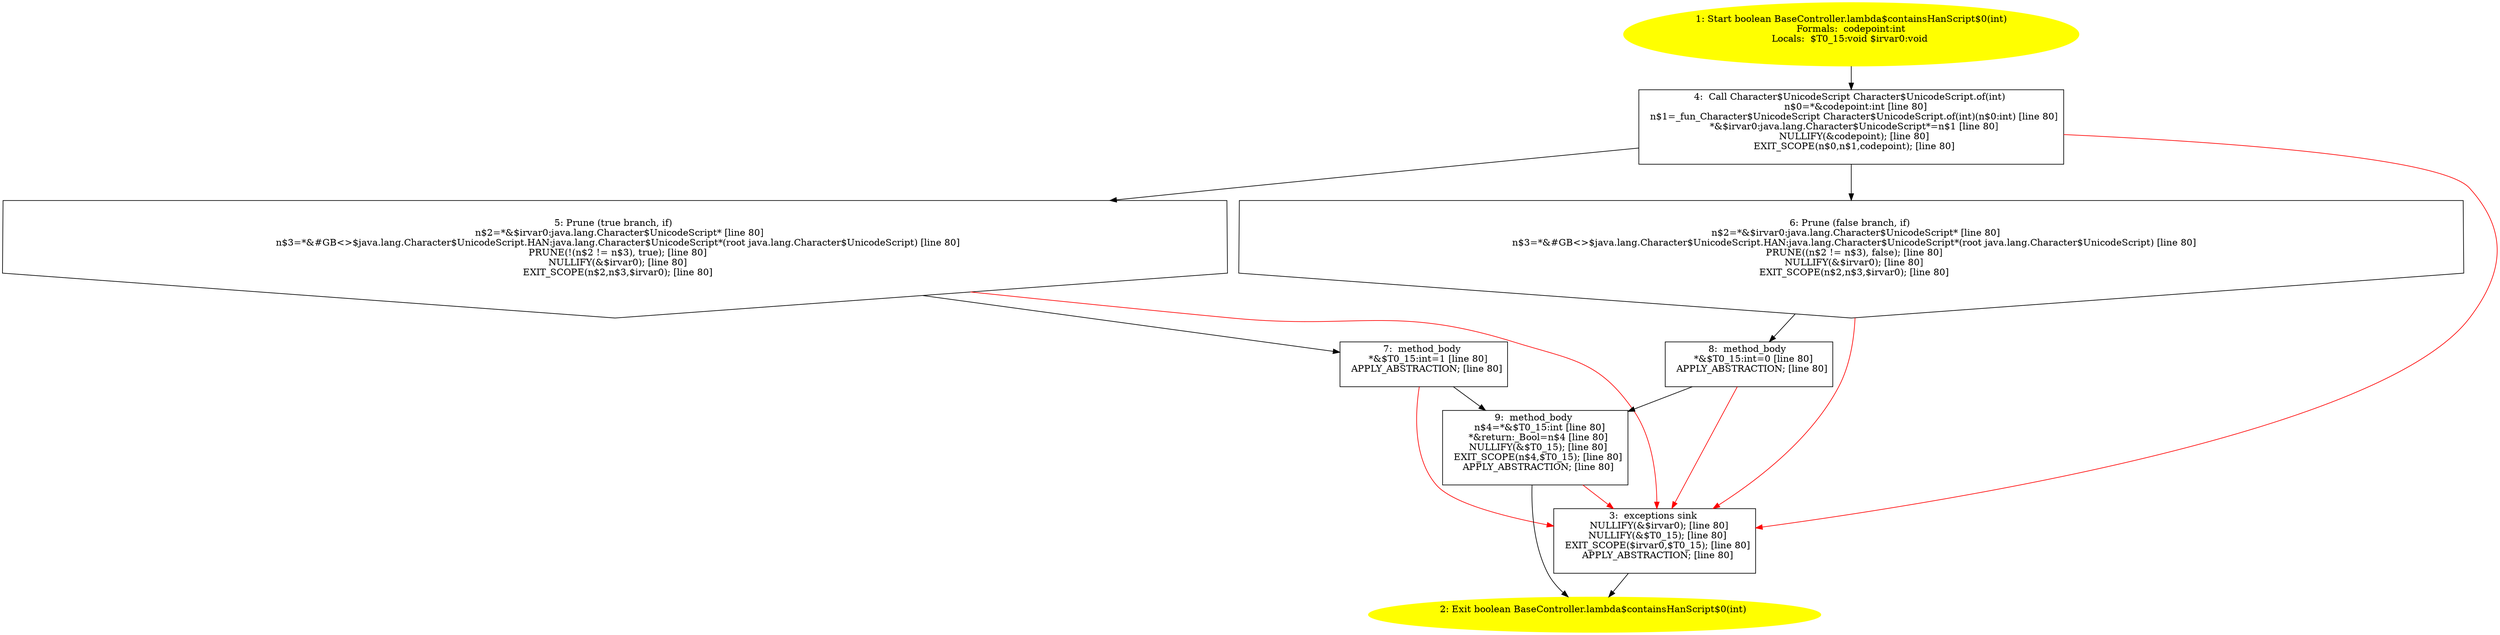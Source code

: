 /* @generated */
digraph cfg {
"com.zrlog.web.controller.BaseController.lambda$containsHanScript$0(int):boolean.c8b3397ebb8365d076f158a362991148_1" [label="1: Start boolean BaseController.lambda$containsHanScript$0(int)\nFormals:  codepoint:int\nLocals:  $T0_15:void $irvar0:void \n  " color=yellow style=filled]
	

	 "com.zrlog.web.controller.BaseController.lambda$containsHanScript$0(int):boolean.c8b3397ebb8365d076f158a362991148_1" -> "com.zrlog.web.controller.BaseController.lambda$containsHanScript$0(int):boolean.c8b3397ebb8365d076f158a362991148_4" ;
"com.zrlog.web.controller.BaseController.lambda$containsHanScript$0(int):boolean.c8b3397ebb8365d076f158a362991148_2" [label="2: Exit boolean BaseController.lambda$containsHanScript$0(int) \n  " color=yellow style=filled]
	

"com.zrlog.web.controller.BaseController.lambda$containsHanScript$0(int):boolean.c8b3397ebb8365d076f158a362991148_3" [label="3:  exceptions sink \n   NULLIFY(&$irvar0); [line 80]\n  NULLIFY(&$T0_15); [line 80]\n  EXIT_SCOPE($irvar0,$T0_15); [line 80]\n  APPLY_ABSTRACTION; [line 80]\n " shape="box"]
	

	 "com.zrlog.web.controller.BaseController.lambda$containsHanScript$0(int):boolean.c8b3397ebb8365d076f158a362991148_3" -> "com.zrlog.web.controller.BaseController.lambda$containsHanScript$0(int):boolean.c8b3397ebb8365d076f158a362991148_2" ;
"com.zrlog.web.controller.BaseController.lambda$containsHanScript$0(int):boolean.c8b3397ebb8365d076f158a362991148_4" [label="4:  Call Character$UnicodeScript Character$UnicodeScript.of(int) \n   n$0=*&codepoint:int [line 80]\n  n$1=_fun_Character$UnicodeScript Character$UnicodeScript.of(int)(n$0:int) [line 80]\n  *&$irvar0:java.lang.Character$UnicodeScript*=n$1 [line 80]\n  NULLIFY(&codepoint); [line 80]\n  EXIT_SCOPE(n$0,n$1,codepoint); [line 80]\n " shape="box"]
	

	 "com.zrlog.web.controller.BaseController.lambda$containsHanScript$0(int):boolean.c8b3397ebb8365d076f158a362991148_4" -> "com.zrlog.web.controller.BaseController.lambda$containsHanScript$0(int):boolean.c8b3397ebb8365d076f158a362991148_5" ;
	 "com.zrlog.web.controller.BaseController.lambda$containsHanScript$0(int):boolean.c8b3397ebb8365d076f158a362991148_4" -> "com.zrlog.web.controller.BaseController.lambda$containsHanScript$0(int):boolean.c8b3397ebb8365d076f158a362991148_6" ;
	 "com.zrlog.web.controller.BaseController.lambda$containsHanScript$0(int):boolean.c8b3397ebb8365d076f158a362991148_4" -> "com.zrlog.web.controller.BaseController.lambda$containsHanScript$0(int):boolean.c8b3397ebb8365d076f158a362991148_3" [color="red" ];
"com.zrlog.web.controller.BaseController.lambda$containsHanScript$0(int):boolean.c8b3397ebb8365d076f158a362991148_5" [label="5: Prune (true branch, if) \n   n$2=*&$irvar0:java.lang.Character$UnicodeScript* [line 80]\n  n$3=*&#GB<>$java.lang.Character$UnicodeScript.HAN:java.lang.Character$UnicodeScript*(root java.lang.Character$UnicodeScript) [line 80]\n  PRUNE(!(n$2 != n$3), true); [line 80]\n  NULLIFY(&$irvar0); [line 80]\n  EXIT_SCOPE(n$2,n$3,$irvar0); [line 80]\n " shape="invhouse"]
	

	 "com.zrlog.web.controller.BaseController.lambda$containsHanScript$0(int):boolean.c8b3397ebb8365d076f158a362991148_5" -> "com.zrlog.web.controller.BaseController.lambda$containsHanScript$0(int):boolean.c8b3397ebb8365d076f158a362991148_7" ;
	 "com.zrlog.web.controller.BaseController.lambda$containsHanScript$0(int):boolean.c8b3397ebb8365d076f158a362991148_5" -> "com.zrlog.web.controller.BaseController.lambda$containsHanScript$0(int):boolean.c8b3397ebb8365d076f158a362991148_3" [color="red" ];
"com.zrlog.web.controller.BaseController.lambda$containsHanScript$0(int):boolean.c8b3397ebb8365d076f158a362991148_6" [label="6: Prune (false branch, if) \n   n$2=*&$irvar0:java.lang.Character$UnicodeScript* [line 80]\n  n$3=*&#GB<>$java.lang.Character$UnicodeScript.HAN:java.lang.Character$UnicodeScript*(root java.lang.Character$UnicodeScript) [line 80]\n  PRUNE((n$2 != n$3), false); [line 80]\n  NULLIFY(&$irvar0); [line 80]\n  EXIT_SCOPE(n$2,n$3,$irvar0); [line 80]\n " shape="invhouse"]
	

	 "com.zrlog.web.controller.BaseController.lambda$containsHanScript$0(int):boolean.c8b3397ebb8365d076f158a362991148_6" -> "com.zrlog.web.controller.BaseController.lambda$containsHanScript$0(int):boolean.c8b3397ebb8365d076f158a362991148_8" ;
	 "com.zrlog.web.controller.BaseController.lambda$containsHanScript$0(int):boolean.c8b3397ebb8365d076f158a362991148_6" -> "com.zrlog.web.controller.BaseController.lambda$containsHanScript$0(int):boolean.c8b3397ebb8365d076f158a362991148_3" [color="red" ];
"com.zrlog.web.controller.BaseController.lambda$containsHanScript$0(int):boolean.c8b3397ebb8365d076f158a362991148_7" [label="7:  method_body \n   *&$T0_15:int=1 [line 80]\n  APPLY_ABSTRACTION; [line 80]\n " shape="box"]
	

	 "com.zrlog.web.controller.BaseController.lambda$containsHanScript$0(int):boolean.c8b3397ebb8365d076f158a362991148_7" -> "com.zrlog.web.controller.BaseController.lambda$containsHanScript$0(int):boolean.c8b3397ebb8365d076f158a362991148_9" ;
	 "com.zrlog.web.controller.BaseController.lambda$containsHanScript$0(int):boolean.c8b3397ebb8365d076f158a362991148_7" -> "com.zrlog.web.controller.BaseController.lambda$containsHanScript$0(int):boolean.c8b3397ebb8365d076f158a362991148_3" [color="red" ];
"com.zrlog.web.controller.BaseController.lambda$containsHanScript$0(int):boolean.c8b3397ebb8365d076f158a362991148_8" [label="8:  method_body \n   *&$T0_15:int=0 [line 80]\n  APPLY_ABSTRACTION; [line 80]\n " shape="box"]
	

	 "com.zrlog.web.controller.BaseController.lambda$containsHanScript$0(int):boolean.c8b3397ebb8365d076f158a362991148_8" -> "com.zrlog.web.controller.BaseController.lambda$containsHanScript$0(int):boolean.c8b3397ebb8365d076f158a362991148_9" ;
	 "com.zrlog.web.controller.BaseController.lambda$containsHanScript$0(int):boolean.c8b3397ebb8365d076f158a362991148_8" -> "com.zrlog.web.controller.BaseController.lambda$containsHanScript$0(int):boolean.c8b3397ebb8365d076f158a362991148_3" [color="red" ];
"com.zrlog.web.controller.BaseController.lambda$containsHanScript$0(int):boolean.c8b3397ebb8365d076f158a362991148_9" [label="9:  method_body \n   n$4=*&$T0_15:int [line 80]\n  *&return:_Bool=n$4 [line 80]\n  NULLIFY(&$T0_15); [line 80]\n  EXIT_SCOPE(n$4,$T0_15); [line 80]\n  APPLY_ABSTRACTION; [line 80]\n " shape="box"]
	

	 "com.zrlog.web.controller.BaseController.lambda$containsHanScript$0(int):boolean.c8b3397ebb8365d076f158a362991148_9" -> "com.zrlog.web.controller.BaseController.lambda$containsHanScript$0(int):boolean.c8b3397ebb8365d076f158a362991148_2" ;
	 "com.zrlog.web.controller.BaseController.lambda$containsHanScript$0(int):boolean.c8b3397ebb8365d076f158a362991148_9" -> "com.zrlog.web.controller.BaseController.lambda$containsHanScript$0(int):boolean.c8b3397ebb8365d076f158a362991148_3" [color="red" ];
}
